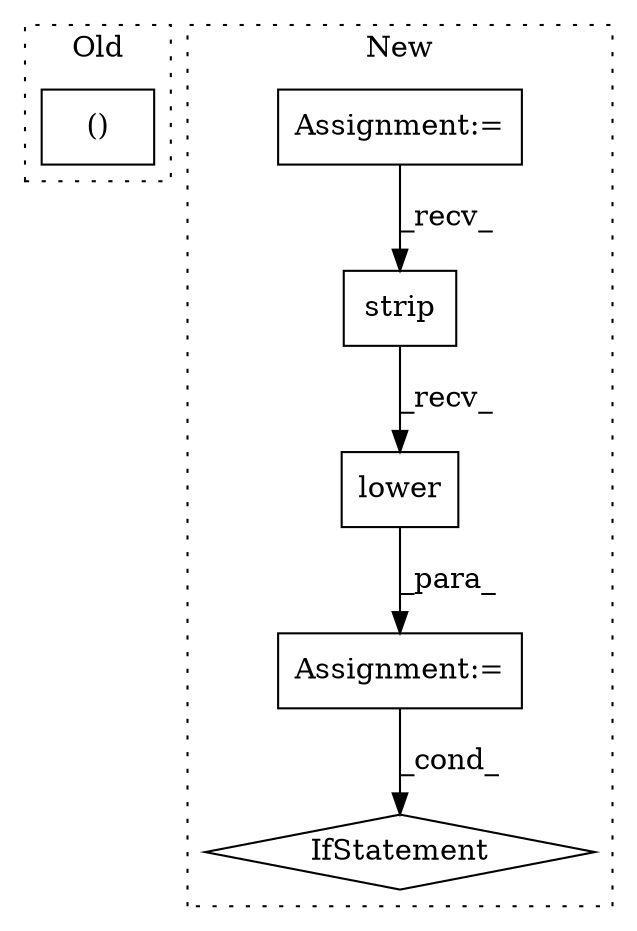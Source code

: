 digraph G {
subgraph cluster0 {
1 [label="()" a="106" s="1546" l="26" shape="box"];
label = "Old";
style="dotted";
}
subgraph cluster1 {
2 [label="lower" a="32" s="1724" l="7" shape="box"];
3 [label="Assignment:=" a="7" s="1699" l="1" shape="box"];
4 [label="Assignment:=" a="7" s="1193" l="1" shape="box"];
5 [label="IfStatement" a="25" s="1737,1813" l="8,2" shape="diamond"];
6 [label="strip" a="32" s="1716" l="7" shape="box"];
label = "New";
style="dotted";
}
2 -> 3 [label="_para_"];
3 -> 5 [label="_cond_"];
4 -> 6 [label="_recv_"];
6 -> 2 [label="_recv_"];
}